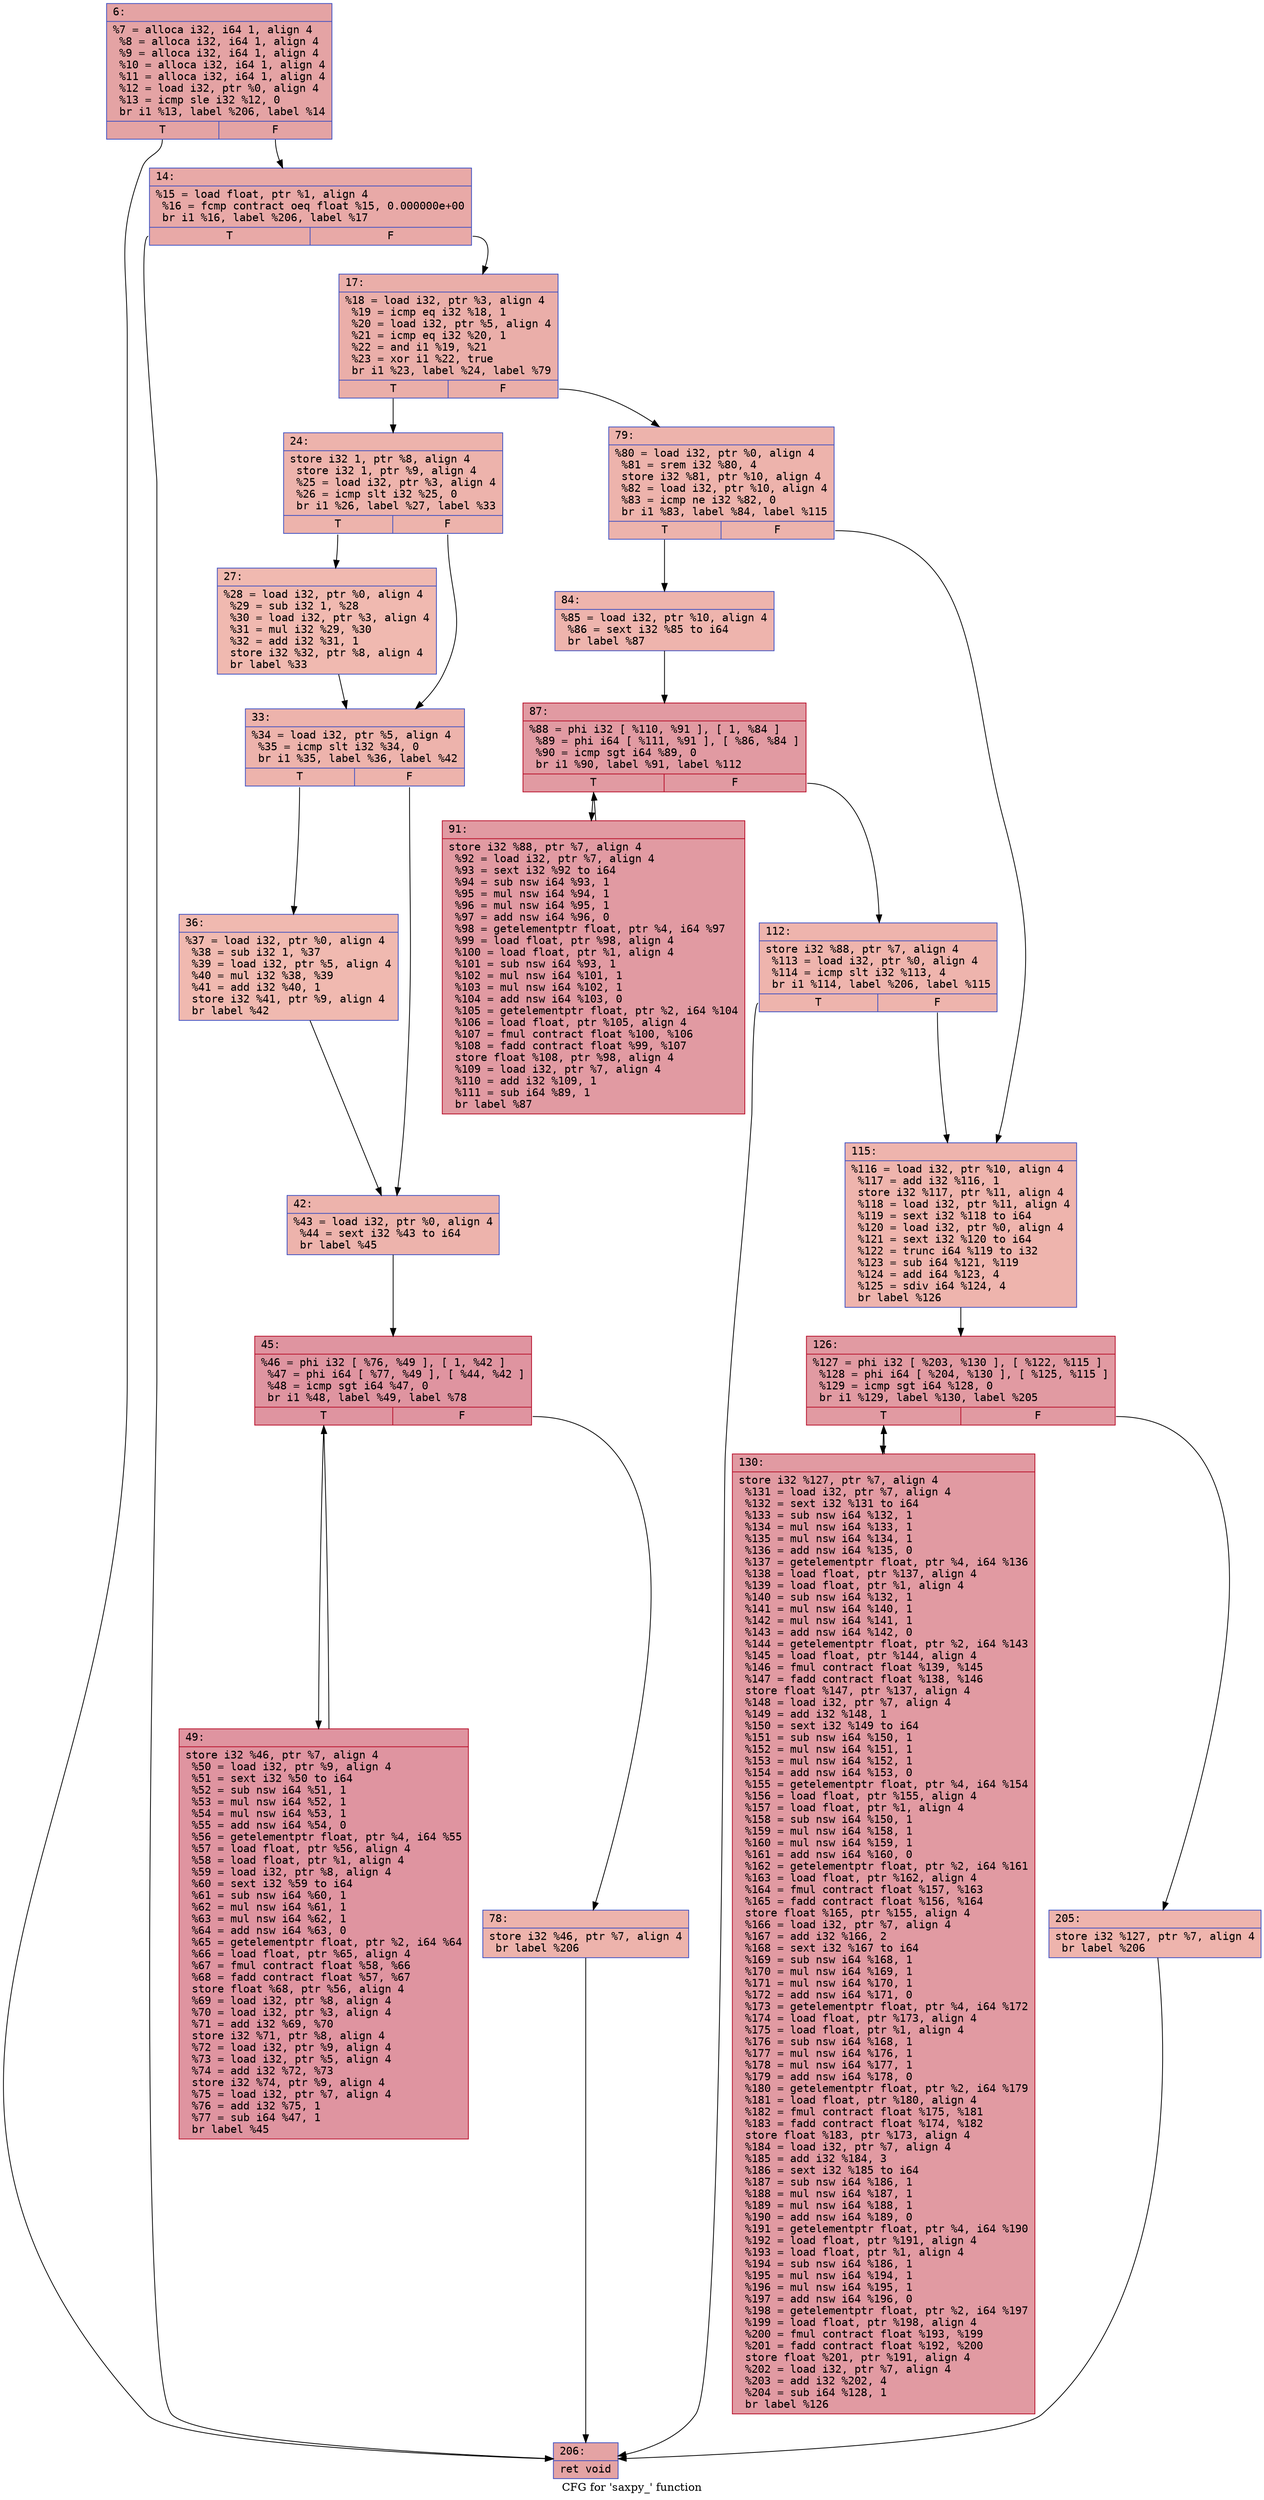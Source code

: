 digraph "CFG for 'saxpy_' function" {
	label="CFG for 'saxpy_' function";

	Node0x55ee103d2f10 [shape=record,color="#3d50c3ff", style=filled, fillcolor="#c32e3170" fontname="Courier",label="{6:\l|  %7 = alloca i32, i64 1, align 4\l  %8 = alloca i32, i64 1, align 4\l  %9 = alloca i32, i64 1, align 4\l  %10 = alloca i32, i64 1, align 4\l  %11 = alloca i32, i64 1, align 4\l  %12 = load i32, ptr %0, align 4\l  %13 = icmp sle i32 %12, 0\l  br i1 %13, label %206, label %14\l|{<s0>T|<s1>F}}"];
	Node0x55ee103d2f10:s0 -> Node0x55ee103d34d0[tooltip="6 -> 206\nProbability 50.00%" ];
	Node0x55ee103d2f10:s1 -> Node0x55ee103d3520[tooltip="6 -> 14\nProbability 50.00%" ];
	Node0x55ee103d3520 [shape=record,color="#3d50c3ff", style=filled, fillcolor="#ca3b3770" fontname="Courier",label="{14:\l|  %15 = load float, ptr %1, align 4\l  %16 = fcmp contract oeq float %15, 0.000000e+00\l  br i1 %16, label %206, label %17\l|{<s0>T|<s1>F}}"];
	Node0x55ee103d3520:s0 -> Node0x55ee103d34d0[tooltip="14 -> 206\nProbability 62.50%" ];
	Node0x55ee103d3520:s1 -> Node0x55ee103d3730[tooltip="14 -> 17\nProbability 37.50%" ];
	Node0x55ee103d3730 [shape=record,color="#3d50c3ff", style=filled, fillcolor="#d0473d70" fontname="Courier",label="{17:\l|  %18 = load i32, ptr %3, align 4\l  %19 = icmp eq i32 %18, 1\l  %20 = load i32, ptr %5, align 4\l  %21 = icmp eq i32 %20, 1\l  %22 = and i1 %19, %21\l  %23 = xor i1 %22, true\l  br i1 %23, label %24, label %79\l|{<s0>T|<s1>F}}"];
	Node0x55ee103d3730:s0 -> Node0x55ee103d3b70[tooltip="17 -> 24\nProbability 50.00%" ];
	Node0x55ee103d3730:s1 -> Node0x55ee103d3bc0[tooltip="17 -> 79\nProbability 50.00%" ];
	Node0x55ee103d3b70 [shape=record,color="#3d50c3ff", style=filled, fillcolor="#d6524470" fontname="Courier",label="{24:\l|  store i32 1, ptr %8, align 4\l  store i32 1, ptr %9, align 4\l  %25 = load i32, ptr %3, align 4\l  %26 = icmp slt i32 %25, 0\l  br i1 %26, label %27, label %33\l|{<s0>T|<s1>F}}"];
	Node0x55ee103d3b70:s0 -> Node0x55ee103d62c0[tooltip="24 -> 27\nProbability 37.50%" ];
	Node0x55ee103d3b70:s1 -> Node0x55ee103d6310[tooltip="24 -> 33\nProbability 62.50%" ];
	Node0x55ee103d62c0 [shape=record,color="#3d50c3ff", style=filled, fillcolor="#de614d70" fontname="Courier",label="{27:\l|  %28 = load i32, ptr %0, align 4\l  %29 = sub i32 1, %28\l  %30 = load i32, ptr %3, align 4\l  %31 = mul i32 %29, %30\l  %32 = add i32 %31, 1\l  store i32 %32, ptr %8, align 4\l  br label %33\l}"];
	Node0x55ee103d62c0 -> Node0x55ee103d6310[tooltip="27 -> 33\nProbability 100.00%" ];
	Node0x55ee103d6310 [shape=record,color="#3d50c3ff", style=filled, fillcolor="#d6524470" fontname="Courier",label="{33:\l|  %34 = load i32, ptr %5, align 4\l  %35 = icmp slt i32 %34, 0\l  br i1 %35, label %36, label %42\l|{<s0>T|<s1>F}}"];
	Node0x55ee103d6310:s0 -> Node0x55ee103d68e0[tooltip="33 -> 36\nProbability 37.50%" ];
	Node0x55ee103d6310:s1 -> Node0x55ee103d6930[tooltip="33 -> 42\nProbability 62.50%" ];
	Node0x55ee103d68e0 [shape=record,color="#3d50c3ff", style=filled, fillcolor="#de614d70" fontname="Courier",label="{36:\l|  %37 = load i32, ptr %0, align 4\l  %38 = sub i32 1, %37\l  %39 = load i32, ptr %5, align 4\l  %40 = mul i32 %38, %39\l  %41 = add i32 %40, 1\l  store i32 %41, ptr %9, align 4\l  br label %42\l}"];
	Node0x55ee103d68e0 -> Node0x55ee103d6930[tooltip="36 -> 42\nProbability 100.00%" ];
	Node0x55ee103d6930 [shape=record,color="#3d50c3ff", style=filled, fillcolor="#d6524470" fontname="Courier",label="{42:\l|  %43 = load i32, ptr %0, align 4\l  %44 = sext i32 %43 to i64\l  br label %45\l}"];
	Node0x55ee103d6930 -> Node0x55ee103d6ee0[tooltip="42 -> 45\nProbability 100.00%" ];
	Node0x55ee103d6ee0 [shape=record,color="#b70d28ff", style=filled, fillcolor="#b70d2870" fontname="Courier",label="{45:\l|  %46 = phi i32 [ %76, %49 ], [ 1, %42 ]\l  %47 = phi i64 [ %77, %49 ], [ %44, %42 ]\l  %48 = icmp sgt i64 %47, 0\l  br i1 %48, label %49, label %78\l|{<s0>T|<s1>F}}"];
	Node0x55ee103d6ee0:s0 -> Node0x55ee103d6fa0[tooltip="45 -> 49\nProbability 96.88%" ];
	Node0x55ee103d6ee0:s1 -> Node0x55ee103d7a40[tooltip="45 -> 78\nProbability 3.12%" ];
	Node0x55ee103d6fa0 [shape=record,color="#b70d28ff", style=filled, fillcolor="#b70d2870" fontname="Courier",label="{49:\l|  store i32 %46, ptr %7, align 4\l  %50 = load i32, ptr %9, align 4\l  %51 = sext i32 %50 to i64\l  %52 = sub nsw i64 %51, 1\l  %53 = mul nsw i64 %52, 1\l  %54 = mul nsw i64 %53, 1\l  %55 = add nsw i64 %54, 0\l  %56 = getelementptr float, ptr %4, i64 %55\l  %57 = load float, ptr %56, align 4\l  %58 = load float, ptr %1, align 4\l  %59 = load i32, ptr %8, align 4\l  %60 = sext i32 %59 to i64\l  %61 = sub nsw i64 %60, 1\l  %62 = mul nsw i64 %61, 1\l  %63 = mul nsw i64 %62, 1\l  %64 = add nsw i64 %63, 0\l  %65 = getelementptr float, ptr %2, i64 %64\l  %66 = load float, ptr %65, align 4\l  %67 = fmul contract float %58, %66\l  %68 = fadd contract float %57, %67\l  store float %68, ptr %56, align 4\l  %69 = load i32, ptr %8, align 4\l  %70 = load i32, ptr %3, align 4\l  %71 = add i32 %69, %70\l  store i32 %71, ptr %8, align 4\l  %72 = load i32, ptr %9, align 4\l  %73 = load i32, ptr %5, align 4\l  %74 = add i32 %72, %73\l  store i32 %74, ptr %9, align 4\l  %75 = load i32, ptr %7, align 4\l  %76 = add i32 %75, 1\l  %77 = sub i64 %47, 1\l  br label %45\l}"];
	Node0x55ee103d6fa0 -> Node0x55ee103d6ee0[tooltip="49 -> 45\nProbability 100.00%" ];
	Node0x55ee103d7a40 [shape=record,color="#3d50c3ff", style=filled, fillcolor="#d6524470" fontname="Courier",label="{78:\l|  store i32 %46, ptr %7, align 4\l  br label %206\l}"];
	Node0x55ee103d7a40 -> Node0x55ee103d34d0[tooltip="78 -> 206\nProbability 100.00%" ];
	Node0x55ee103d3bc0 [shape=record,color="#3d50c3ff", style=filled, fillcolor="#d6524470" fontname="Courier",label="{79:\l|  %80 = load i32, ptr %0, align 4\l  %81 = srem i32 %80, 4\l  store i32 %81, ptr %10, align 4\l  %82 = load i32, ptr %10, align 4\l  %83 = icmp ne i32 %82, 0\l  br i1 %83, label %84, label %115\l|{<s0>T|<s1>F}}"];
	Node0x55ee103d3bc0:s0 -> Node0x55ee103d9100[tooltip="79 -> 84\nProbability 62.50%" ];
	Node0x55ee103d3bc0:s1 -> Node0x55ee103d9150[tooltip="79 -> 115\nProbability 37.50%" ];
	Node0x55ee103d9100 [shape=record,color="#3d50c3ff", style=filled, fillcolor="#d8564670" fontname="Courier",label="{84:\l|  %85 = load i32, ptr %10, align 4\l  %86 = sext i32 %85 to i64\l  br label %87\l}"];
	Node0x55ee103d9100 -> Node0x55ee103d9340[tooltip="84 -> 87\nProbability 100.00%" ];
	Node0x55ee103d9340 [shape=record,color="#b70d28ff", style=filled, fillcolor="#bb1b2c70" fontname="Courier",label="{87:\l|  %88 = phi i32 [ %110, %91 ], [ 1, %84 ]\l  %89 = phi i64 [ %111, %91 ], [ %86, %84 ]\l  %90 = icmp sgt i64 %89, 0\l  br i1 %90, label %91, label %112\l|{<s0>T|<s1>F}}"];
	Node0x55ee103d9340:s0 -> Node0x55ee103d9400[tooltip="87 -> 91\nProbability 96.88%" ];
	Node0x55ee103d9340:s1 -> Node0x55ee103d9660[tooltip="87 -> 112\nProbability 3.12%" ];
	Node0x55ee103d9400 [shape=record,color="#b70d28ff", style=filled, fillcolor="#bb1b2c70" fontname="Courier",label="{91:\l|  store i32 %88, ptr %7, align 4\l  %92 = load i32, ptr %7, align 4\l  %93 = sext i32 %92 to i64\l  %94 = sub nsw i64 %93, 1\l  %95 = mul nsw i64 %94, 1\l  %96 = mul nsw i64 %95, 1\l  %97 = add nsw i64 %96, 0\l  %98 = getelementptr float, ptr %4, i64 %97\l  %99 = load float, ptr %98, align 4\l  %100 = load float, ptr %1, align 4\l  %101 = sub nsw i64 %93, 1\l  %102 = mul nsw i64 %101, 1\l  %103 = mul nsw i64 %102, 1\l  %104 = add nsw i64 %103, 0\l  %105 = getelementptr float, ptr %2, i64 %104\l  %106 = load float, ptr %105, align 4\l  %107 = fmul contract float %100, %106\l  %108 = fadd contract float %99, %107\l  store float %108, ptr %98, align 4\l  %109 = load i32, ptr %7, align 4\l  %110 = add i32 %109, 1\l  %111 = sub i64 %89, 1\l  br label %87\l}"];
	Node0x55ee103d9400 -> Node0x55ee103d9340[tooltip="91 -> 87\nProbability 100.00%" ];
	Node0x55ee103d9660 [shape=record,color="#3d50c3ff", style=filled, fillcolor="#d8564670" fontname="Courier",label="{112:\l|  store i32 %88, ptr %7, align 4\l  %113 = load i32, ptr %0, align 4\l  %114 = icmp slt i32 %113, 4\l  br i1 %114, label %206, label %115\l|{<s0>T|<s1>F}}"];
	Node0x55ee103d9660:s0 -> Node0x55ee103d34d0[tooltip="112 -> 206\nProbability 50.00%" ];
	Node0x55ee103d9660:s1 -> Node0x55ee103d9150[tooltip="112 -> 115\nProbability 50.00%" ];
	Node0x55ee103d9150 [shape=record,color="#3d50c3ff", style=filled, fillcolor="#d8564670" fontname="Courier",label="{115:\l|  %116 = load i32, ptr %10, align 4\l  %117 = add i32 %116, 1\l  store i32 %117, ptr %11, align 4\l  %118 = load i32, ptr %11, align 4\l  %119 = sext i32 %118 to i64\l  %120 = load i32, ptr %0, align 4\l  %121 = sext i32 %120 to i64\l  %122 = trunc i64 %119 to i32\l  %123 = sub i64 %121, %119\l  %124 = add i64 %123, 4\l  %125 = sdiv i64 %124, 4\l  br label %126\l}"];
	Node0x55ee103d9150 -> Node0x55ee103db440[tooltip="115 -> 126\nProbability 100.00%" ];
	Node0x55ee103db440 [shape=record,color="#b70d28ff", style=filled, fillcolor="#bb1b2c70" fontname="Courier",label="{126:\l|  %127 = phi i32 [ %203, %130 ], [ %122, %115 ]\l  %128 = phi i64 [ %204, %130 ], [ %125, %115 ]\l  %129 = icmp sgt i64 %128, 0\l  br i1 %129, label %130, label %205\l|{<s0>T|<s1>F}}"];
	Node0x55ee103db440:s0 -> Node0x55ee103db500[tooltip="126 -> 130\nProbability 96.88%" ];
	Node0x55ee103db440:s1 -> Node0x55ee103db760[tooltip="126 -> 205\nProbability 3.12%" ];
	Node0x55ee103db500 [shape=record,color="#b70d28ff", style=filled, fillcolor="#bb1b2c70" fontname="Courier",label="{130:\l|  store i32 %127, ptr %7, align 4\l  %131 = load i32, ptr %7, align 4\l  %132 = sext i32 %131 to i64\l  %133 = sub nsw i64 %132, 1\l  %134 = mul nsw i64 %133, 1\l  %135 = mul nsw i64 %134, 1\l  %136 = add nsw i64 %135, 0\l  %137 = getelementptr float, ptr %4, i64 %136\l  %138 = load float, ptr %137, align 4\l  %139 = load float, ptr %1, align 4\l  %140 = sub nsw i64 %132, 1\l  %141 = mul nsw i64 %140, 1\l  %142 = mul nsw i64 %141, 1\l  %143 = add nsw i64 %142, 0\l  %144 = getelementptr float, ptr %2, i64 %143\l  %145 = load float, ptr %144, align 4\l  %146 = fmul contract float %139, %145\l  %147 = fadd contract float %138, %146\l  store float %147, ptr %137, align 4\l  %148 = load i32, ptr %7, align 4\l  %149 = add i32 %148, 1\l  %150 = sext i32 %149 to i64\l  %151 = sub nsw i64 %150, 1\l  %152 = mul nsw i64 %151, 1\l  %153 = mul nsw i64 %152, 1\l  %154 = add nsw i64 %153, 0\l  %155 = getelementptr float, ptr %4, i64 %154\l  %156 = load float, ptr %155, align 4\l  %157 = load float, ptr %1, align 4\l  %158 = sub nsw i64 %150, 1\l  %159 = mul nsw i64 %158, 1\l  %160 = mul nsw i64 %159, 1\l  %161 = add nsw i64 %160, 0\l  %162 = getelementptr float, ptr %2, i64 %161\l  %163 = load float, ptr %162, align 4\l  %164 = fmul contract float %157, %163\l  %165 = fadd contract float %156, %164\l  store float %165, ptr %155, align 4\l  %166 = load i32, ptr %7, align 4\l  %167 = add i32 %166, 2\l  %168 = sext i32 %167 to i64\l  %169 = sub nsw i64 %168, 1\l  %170 = mul nsw i64 %169, 1\l  %171 = mul nsw i64 %170, 1\l  %172 = add nsw i64 %171, 0\l  %173 = getelementptr float, ptr %4, i64 %172\l  %174 = load float, ptr %173, align 4\l  %175 = load float, ptr %1, align 4\l  %176 = sub nsw i64 %168, 1\l  %177 = mul nsw i64 %176, 1\l  %178 = mul nsw i64 %177, 1\l  %179 = add nsw i64 %178, 0\l  %180 = getelementptr float, ptr %2, i64 %179\l  %181 = load float, ptr %180, align 4\l  %182 = fmul contract float %175, %181\l  %183 = fadd contract float %174, %182\l  store float %183, ptr %173, align 4\l  %184 = load i32, ptr %7, align 4\l  %185 = add i32 %184, 3\l  %186 = sext i32 %185 to i64\l  %187 = sub nsw i64 %186, 1\l  %188 = mul nsw i64 %187, 1\l  %189 = mul nsw i64 %188, 1\l  %190 = add nsw i64 %189, 0\l  %191 = getelementptr float, ptr %4, i64 %190\l  %192 = load float, ptr %191, align 4\l  %193 = load float, ptr %1, align 4\l  %194 = sub nsw i64 %186, 1\l  %195 = mul nsw i64 %194, 1\l  %196 = mul nsw i64 %195, 1\l  %197 = add nsw i64 %196, 0\l  %198 = getelementptr float, ptr %2, i64 %197\l  %199 = load float, ptr %198, align 4\l  %200 = fmul contract float %193, %199\l  %201 = fadd contract float %192, %200\l  store float %201, ptr %191, align 4\l  %202 = load i32, ptr %7, align 4\l  %203 = add i32 %202, 4\l  %204 = sub i64 %128, 1\l  br label %126\l}"];
	Node0x55ee103db500 -> Node0x55ee103db440[tooltip="130 -> 126\nProbability 100.00%" ];
	Node0x55ee103db760 [shape=record,color="#3d50c3ff", style=filled, fillcolor="#d8564670" fontname="Courier",label="{205:\l|  store i32 %127, ptr %7, align 4\l  br label %206\l}"];
	Node0x55ee103db760 -> Node0x55ee103d34d0[tooltip="205 -> 206\nProbability 100.00%" ];
	Node0x55ee103d34d0 [shape=record,color="#3d50c3ff", style=filled, fillcolor="#c32e3170" fontname="Courier",label="{206:\l|  ret void\l}"];
}
